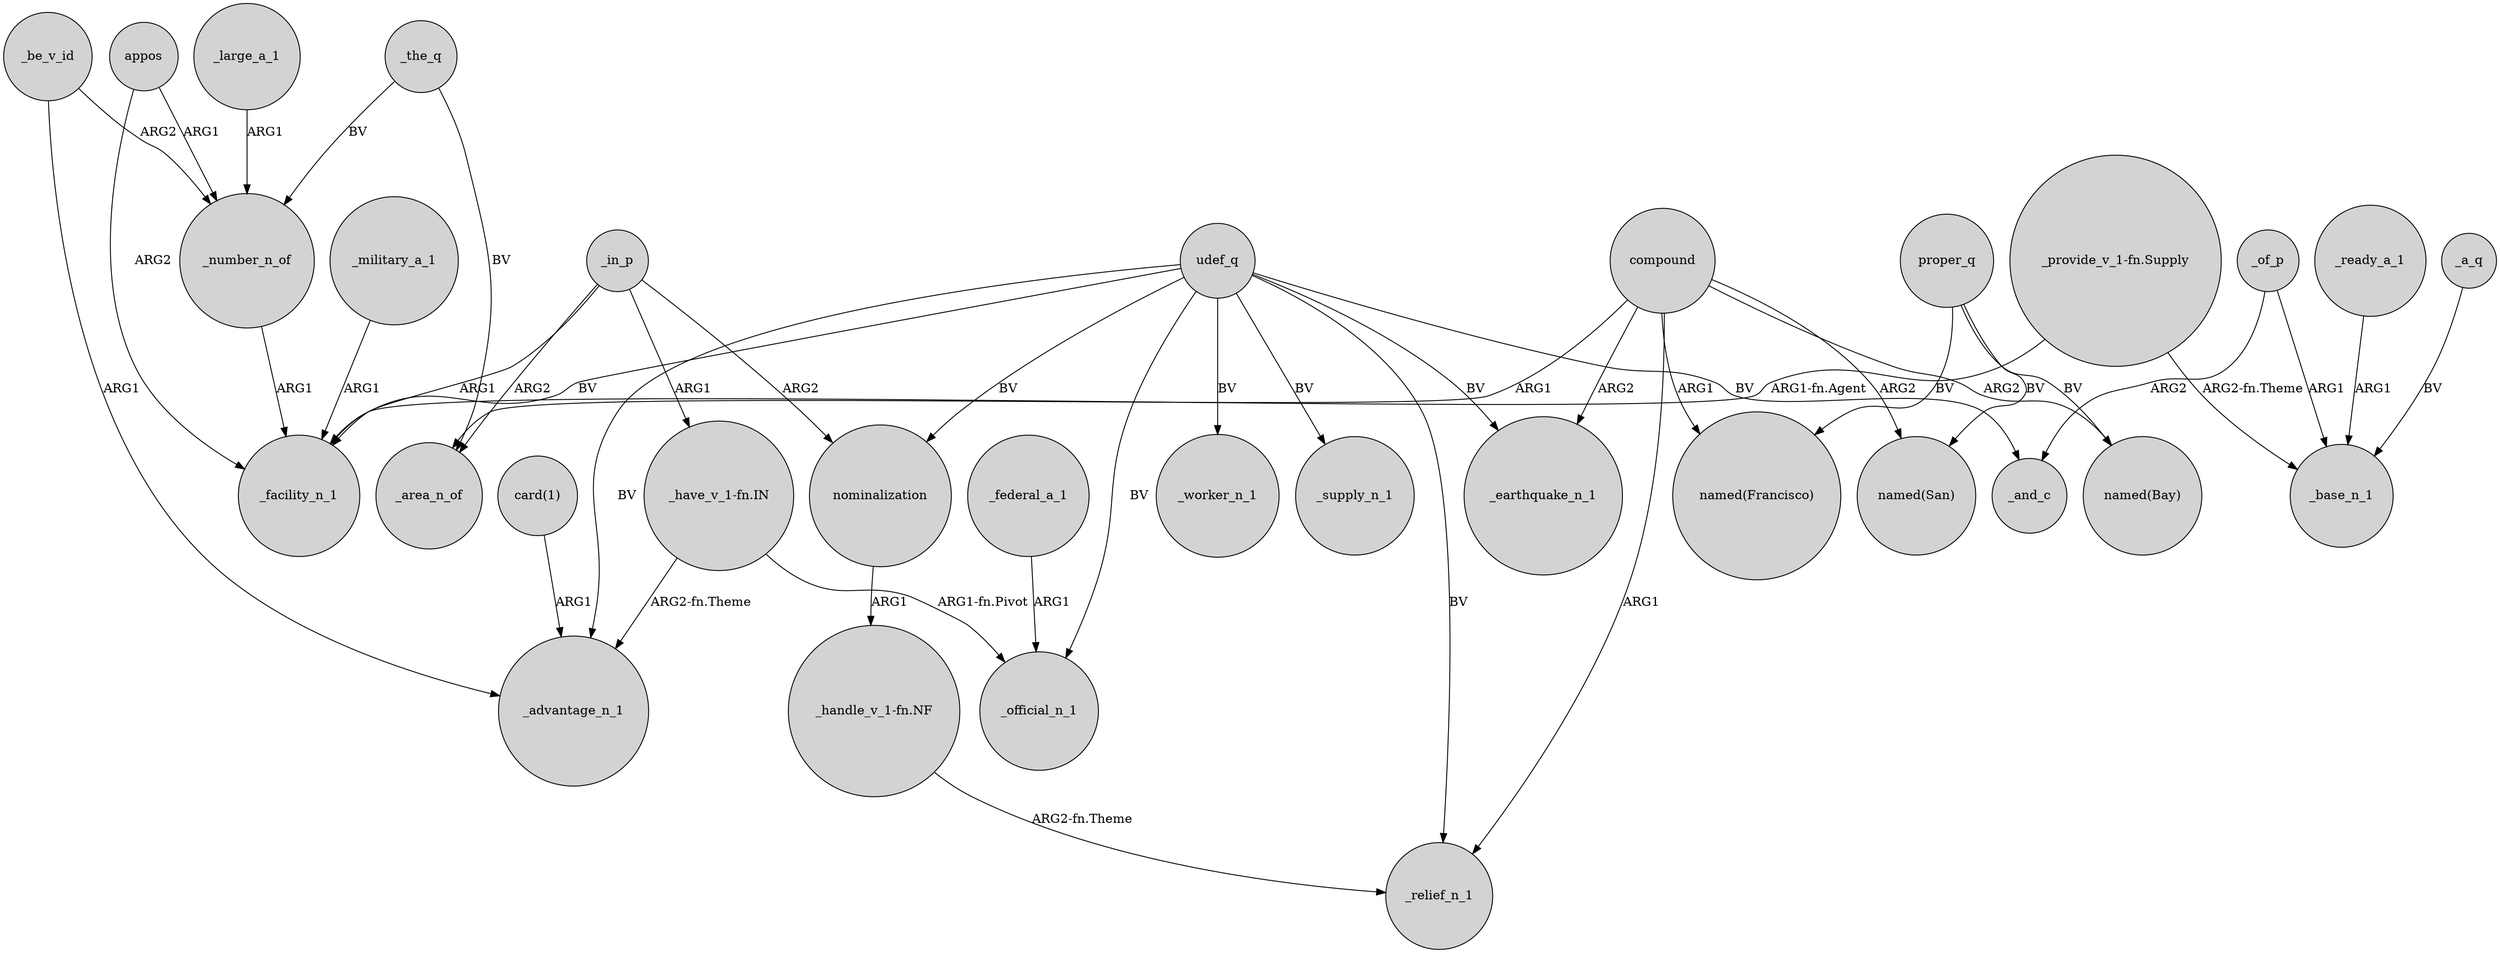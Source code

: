 digraph {
	node [shape=circle style=filled]
	udef_q -> _facility_n_1 [label=BV]
	compound -> _earthquake_n_1 [label=ARG2]
	_be_v_id -> _number_n_of [label=ARG2]
	proper_q -> "named(Bay)" [label=BV]
	proper_q -> "named(Francisco)" [label=BV]
	compound -> "named(San)" [label=ARG2]
	_of_p -> _base_n_1 [label=ARG1]
	udef_q -> _worker_n_1 [label=BV]
	"_provide_v_1-fn.Supply" -> _facility_n_1 [label="ARG1-fn.Agent"]
	_of_p -> _and_c [label=ARG2]
	_the_q -> _number_n_of [label=BV]
	_in_p -> _facility_n_1 [label=ARG1]
	_ready_a_1 -> _base_n_1 [label=ARG1]
	"card(1)" -> _advantage_n_1 [label=ARG1]
	_be_v_id -> _advantage_n_1 [label=ARG1]
	udef_q -> _advantage_n_1 [label=BV]
	_military_a_1 -> _facility_n_1 [label=ARG1]
	udef_q -> _supply_n_1 [label=BV]
	appos -> _number_n_of [label=ARG1]
	udef_q -> _relief_n_1 [label=BV]
	_in_p -> "_have_v_1-fn.IN" [label=ARG1]
	_large_a_1 -> _number_n_of [label=ARG1]
	"_handle_v_1-fn.NF" -> _relief_n_1 [label="ARG2-fn.Theme"]
	"_have_v_1-fn.IN" -> _official_n_1 [label="ARG1-fn.Pivot"]
	udef_q -> _official_n_1 [label=BV]
	_federal_a_1 -> _official_n_1 [label=ARG1]
	nominalization -> "_handle_v_1-fn.NF" [label=ARG1]
	_a_q -> _base_n_1 [label=BV]
	compound -> "named(Francisco)" [label=ARG1]
	udef_q -> nominalization [label=BV]
	_the_q -> _area_n_of [label=BV]
	compound -> "named(Bay)" [label=ARG2]
	_number_n_of -> _facility_n_1 [label=ARG1]
	appos -> _facility_n_1 [label=ARG2]
	_in_p -> _area_n_of [label=ARG2]
	"_provide_v_1-fn.Supply" -> _base_n_1 [label="ARG2-fn.Theme"]
	"_have_v_1-fn.IN" -> _advantage_n_1 [label="ARG2-fn.Theme"]
	proper_q -> "named(San)" [label=BV]
	compound -> _relief_n_1 [label=ARG1]
	_in_p -> nominalization [label=ARG2]
	udef_q -> _and_c [label=BV]
	compound -> _area_n_of [label=ARG1]
	udef_q -> _earthquake_n_1 [label=BV]
}
